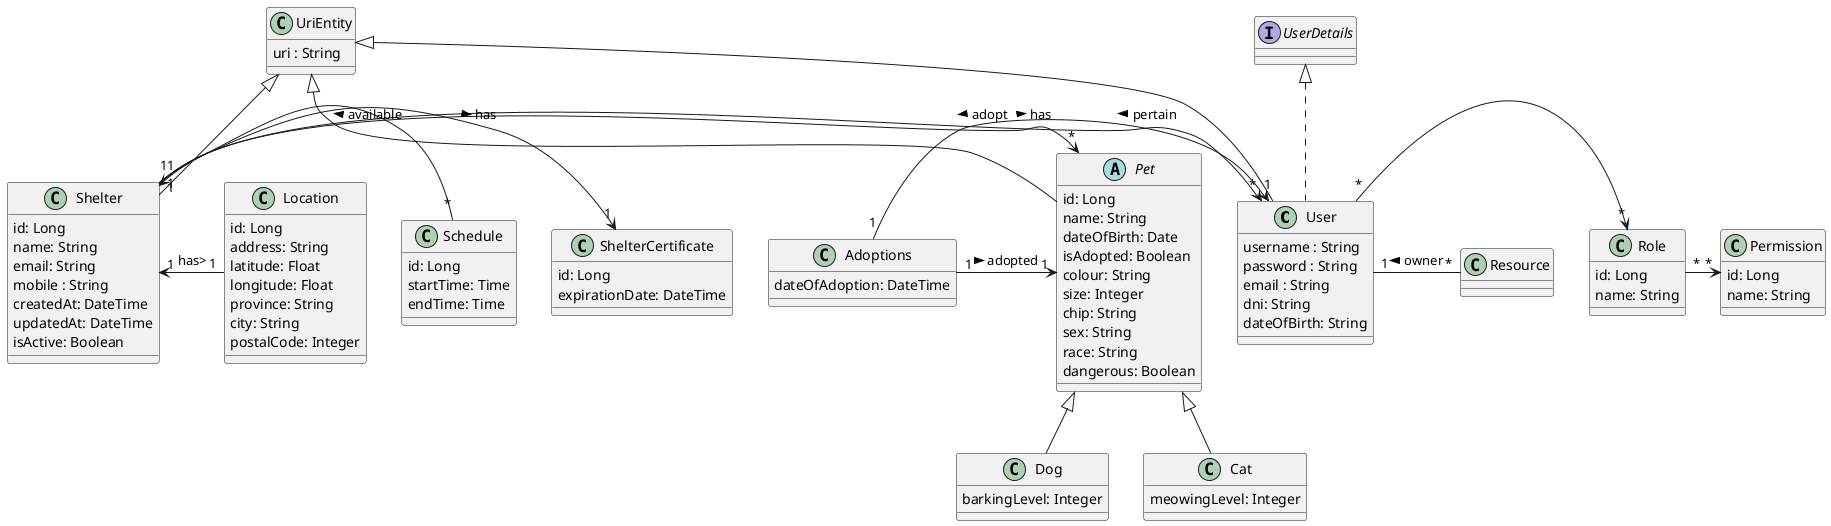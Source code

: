 @startuml
class User extends UriEntity implements UserDetails {
  username : String
  password : String
  email : String
  dni: String
  dateOfBirth: String
}


class UriEntity {
  uri : String
}
abstract class Pet extends UriEntity {
  id: Long
  name: String
  dateOfBirth: Date
  isAdopted: Boolean
  colour: String
  size: Integer
  chip: String
  sex: String
  race: String
  dangerous: Boolean
}
class Dog extends Pet {
    barkingLevel: Integer
}

class Cat extends Pet {
    meowingLevel: Integer
}

class Shelter extends UriEntity {
  id: Long
  name: String
  email: String
  mobile : String
  createdAt: DateTime
  updatedAt: DateTime
  isActive: Boolean
}

class Location {
 id: Long
 address: String
 latitude: Float
 longitude: Float
 province: String
 city: String
 postalCode: Integer
}

class ShelterCertificate {
  id: Long
  expirationDate: DateTime
}

class Schedule {
    id: Long
    startTime: Time
    endTime: Time
}

class Adoptions {
    dateOfAdoption: DateTime
}

class Role {
    id: Long
    name: String
}

class Permission {
    id: Long
    name: String
}


User "1" --right-- "*" Resource : owner <
Location "1" -> "1" Shelter : has>
Shelter "1" -> "*" User : < pertain
Shelter "1" -> "*" Pet : has >
Shelter "1" -> "1" ShelterCertificate : has >
Schedule "*" -> "1" Shelter :available >

Adoptions "1" -> "1" Pet :adopted >
Adoptions "1" -> "1" User :adopt <

User "*" -> "*" Role
Role "*" -> "*" Permission

@enduml
